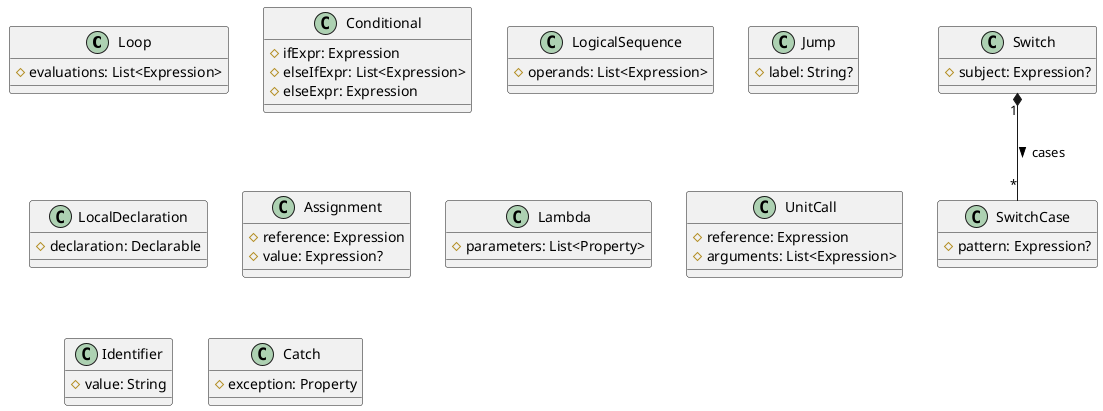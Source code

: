 @startuml
class Loop
class Conditional
class LogicalSequence
class Jump
class LocalDeclaration
class Assignment
class Lambda
class UnitCall

Identifier : # value: String

Catch : # exception: Property

Loop : # evaluations: List<Expression>

Conditional : # ifExpr: Expression
Conditional : # elseIfExpr: List<Expression>
Conditional : # elseExpr: Expression

LogicalSequence : # operands: List<Expression>

Jump : # label: String?

Lambda : # parameters: List<Property>

UnitCall : # reference: Expression
UnitCall : # arguments: List<Expression>

LocalDeclaration : # declaration: Declarable

Assignment : # reference: Expression
Assignment : # value: Expression?

Switch : # subject: Expression?
Switch "1" *-- "*" SwitchCase : cases >

SwitchCase : # pattern: Expression?

@enduml